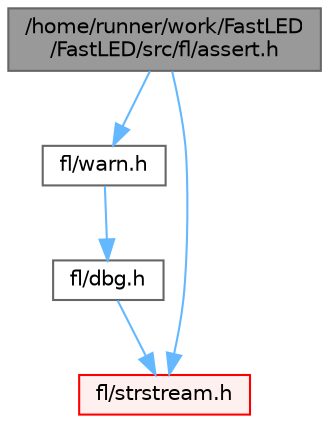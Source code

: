 digraph "/home/runner/work/FastLED/FastLED/src/fl/assert.h"
{
 // LATEX_PDF_SIZE
  bgcolor="transparent";
  edge [fontname=Helvetica,fontsize=10,labelfontname=Helvetica,labelfontsize=10];
  node [fontname=Helvetica,fontsize=10,shape=box,height=0.2,width=0.4];
  Node1 [id="Node000001",label="/home/runner/work/FastLED\l/FastLED/src/fl/assert.h",height=0.2,width=0.4,color="gray40", fillcolor="grey60", style="filled", fontcolor="black",tooltip=" "];
  Node1 -> Node2 [id="edge1_Node000001_Node000002",color="steelblue1",style="solid",tooltip=" "];
  Node2 [id="Node000002",label="fl/warn.h",height=0.2,width=0.4,color="grey40", fillcolor="white", style="filled",URL="$de/d77/warn_8h.html",tooltip=" "];
  Node2 -> Node3 [id="edge2_Node000002_Node000003",color="steelblue1",style="solid",tooltip=" "];
  Node3 [id="Node000003",label="fl/dbg.h",height=0.2,width=0.4,color="grey40", fillcolor="white", style="filled",URL="$d6/d01/dbg_8h.html",tooltip=" "];
  Node3 -> Node4 [id="edge3_Node000003_Node000004",color="steelblue1",style="solid",tooltip=" "];
  Node4 [id="Node000004",label="fl/strstream.h",height=0.2,width=0.4,color="red", fillcolor="#FFF0F0", style="filled",URL="$d8/d00/strstream_8h.html",tooltip=" "];
  Node1 -> Node4 [id="edge4_Node000001_Node000004",color="steelblue1",style="solid",tooltip=" "];
}
